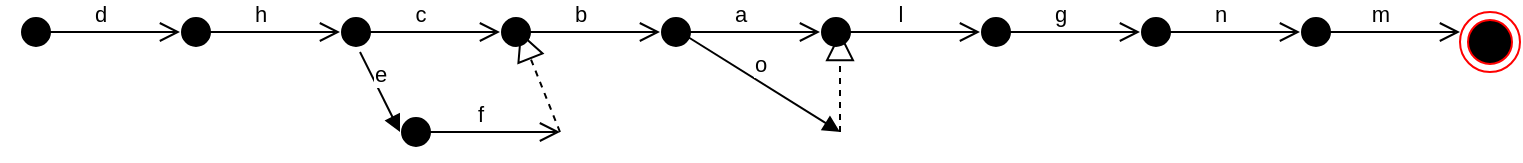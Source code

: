 <mxfile version="20.8.13" type="device"><diagram name="Страница 1" id="mpj3EF4X3Hx2Rfywexoi"><mxGraphModel dx="1386" dy="791" grid="1" gridSize="10" guides="1" tooltips="1" connect="1" arrows="1" fold="1" page="1" pageScale="1" pageWidth="827" pageHeight="1169" math="0" shadow="0"><root><mxCell id="0"/><mxCell id="1" parent="0"/><mxCell id="1vWo3-xSfQiK3TAHD3VA-1" value="d" style="html=1;verticalAlign=bottom;startArrow=circle;startFill=1;endArrow=open;startSize=6;endSize=8;rounded=0;" edge="1" parent="1"><mxGeometry width="80" relative="1" as="geometry"><mxPoint x="370" y="310" as="sourcePoint"/><mxPoint x="450" y="310" as="targetPoint"/></mxGeometry></mxCell><mxCell id="1vWo3-xSfQiK3TAHD3VA-3" value="h" style="html=1;verticalAlign=bottom;startArrow=circle;startFill=1;endArrow=open;startSize=6;endSize=8;rounded=0;" edge="1" parent="1"><mxGeometry width="80" relative="1" as="geometry"><mxPoint x="450" y="310" as="sourcePoint"/><mxPoint x="530" y="310" as="targetPoint"/></mxGeometry></mxCell><mxCell id="1vWo3-xSfQiK3TAHD3VA-4" value="c" style="html=1;verticalAlign=bottom;startArrow=circle;startFill=1;endArrow=open;startSize=6;endSize=8;rounded=0;" edge="1" parent="1"><mxGeometry width="80" relative="1" as="geometry"><mxPoint x="530" y="310" as="sourcePoint"/><mxPoint x="610" y="310" as="targetPoint"/></mxGeometry></mxCell><mxCell id="1vWo3-xSfQiK3TAHD3VA-5" value="b" style="html=1;verticalAlign=bottom;startArrow=circle;startFill=1;endArrow=open;startSize=6;endSize=8;rounded=0;" edge="1" parent="1"><mxGeometry width="80" relative="1" as="geometry"><mxPoint x="610" y="310" as="sourcePoint"/><mxPoint x="690" y="310" as="targetPoint"/></mxGeometry></mxCell><mxCell id="1vWo3-xSfQiK3TAHD3VA-6" value="a" style="html=1;verticalAlign=bottom;startArrow=circle;startFill=1;endArrow=open;startSize=6;endSize=8;rounded=0;" edge="1" parent="1"><mxGeometry width="80" relative="1" as="geometry"><mxPoint x="690" y="310" as="sourcePoint"/><mxPoint x="770" y="310" as="targetPoint"/></mxGeometry></mxCell><mxCell id="1vWo3-xSfQiK3TAHD3VA-7" value="l" style="html=1;verticalAlign=bottom;startArrow=circle;startFill=1;endArrow=open;startSize=6;endSize=8;rounded=0;" edge="1" parent="1"><mxGeometry width="80" relative="1" as="geometry"><mxPoint x="770" y="310" as="sourcePoint"/><mxPoint x="850" y="310" as="targetPoint"/></mxGeometry></mxCell><mxCell id="1vWo3-xSfQiK3TAHD3VA-8" value="g" style="html=1;verticalAlign=bottom;startArrow=circle;startFill=1;endArrow=open;startSize=6;endSize=8;rounded=0;" edge="1" parent="1"><mxGeometry width="80" relative="1" as="geometry"><mxPoint x="850" y="310" as="sourcePoint"/><mxPoint x="930" y="310" as="targetPoint"/></mxGeometry></mxCell><mxCell id="1vWo3-xSfQiK3TAHD3VA-9" value="n" style="html=1;verticalAlign=bottom;startArrow=circle;startFill=1;endArrow=open;startSize=6;endSize=8;rounded=0;" edge="1" parent="1"><mxGeometry width="80" relative="1" as="geometry"><mxPoint x="930" y="310" as="sourcePoint"/><mxPoint x="1010" y="310" as="targetPoint"/></mxGeometry></mxCell><mxCell id="1vWo3-xSfQiK3TAHD3VA-10" value="m" style="html=1;verticalAlign=bottom;startArrow=circle;startFill=1;endArrow=open;startSize=6;endSize=8;rounded=0;" edge="1" parent="1"><mxGeometry width="80" relative="1" as="geometry"><mxPoint x="1010" y="310" as="sourcePoint"/><mxPoint x="1090" y="310" as="targetPoint"/></mxGeometry></mxCell><mxCell id="1vWo3-xSfQiK3TAHD3VA-11" value="e" style="html=1;verticalAlign=bottom;endArrow=block;rounded=0;" edge="1" parent="1"><mxGeometry width="80" relative="1" as="geometry"><mxPoint x="540" y="320" as="sourcePoint"/><mxPoint x="560" y="360" as="targetPoint"/></mxGeometry></mxCell><mxCell id="1vWo3-xSfQiK3TAHD3VA-12" value="f" style="html=1;verticalAlign=bottom;startArrow=circle;startFill=1;endArrow=open;startSize=6;endSize=8;rounded=0;" edge="1" parent="1"><mxGeometry width="80" relative="1" as="geometry"><mxPoint x="560" y="360" as="sourcePoint"/><mxPoint x="640" y="360" as="targetPoint"/></mxGeometry></mxCell><mxCell id="1vWo3-xSfQiK3TAHD3VA-13" value="" style="endArrow=block;dashed=1;endFill=0;endSize=12;html=1;rounded=0;" edge="1" parent="1"><mxGeometry width="160" relative="1" as="geometry"><mxPoint x="640" y="360" as="sourcePoint"/><mxPoint x="620" y="310" as="targetPoint"/></mxGeometry></mxCell><mxCell id="1vWo3-xSfQiK3TAHD3VA-14" value="o" style="html=1;verticalAlign=bottom;endArrow=block;rounded=0;" edge="1" parent="1"><mxGeometry width="80" relative="1" as="geometry"><mxPoint x="700" y="310" as="sourcePoint"/><mxPoint x="780" y="360" as="targetPoint"/></mxGeometry></mxCell><mxCell id="1vWo3-xSfQiK3TAHD3VA-16" value="" style="endArrow=block;dashed=1;endFill=0;endSize=12;html=1;rounded=0;" edge="1" parent="1"><mxGeometry width="160" relative="1" as="geometry"><mxPoint x="780" y="360" as="sourcePoint"/><mxPoint x="780" y="310" as="targetPoint"/></mxGeometry></mxCell><mxCell id="1vWo3-xSfQiK3TAHD3VA-17" value="" style="ellipse;html=1;shape=endState;fillColor=#000000;strokeColor=#ff0000;" vertex="1" parent="1"><mxGeometry x="1090" y="300" width="30" height="30" as="geometry"/></mxCell></root></mxGraphModel></diagram></mxfile>